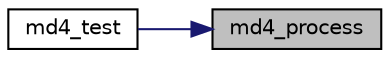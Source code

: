 digraph "md4_process"
{
 // LATEX_PDF_SIZE
  edge [fontname="Helvetica",fontsize="10",labelfontname="Helvetica",labelfontsize="10"];
  node [fontname="Helvetica",fontsize="10",shape=record];
  rankdir="RL";
  Node13 [label="md4_process",height=0.2,width=0.4,color="black", fillcolor="grey75", style="filled", fontcolor="black",tooltip="Process a block of memory though the hash."];
  Node13 -> Node14 [dir="back",color="midnightblue",fontsize="10",style="solid"];
  Node14 [label="md4_test",height=0.2,width=0.4,color="black", fillcolor="white", style="filled",URL="$md4_8c.html#ad61aadd48a53652bc8063afad9a9ae56",tooltip="Self-test the hash."];
}
